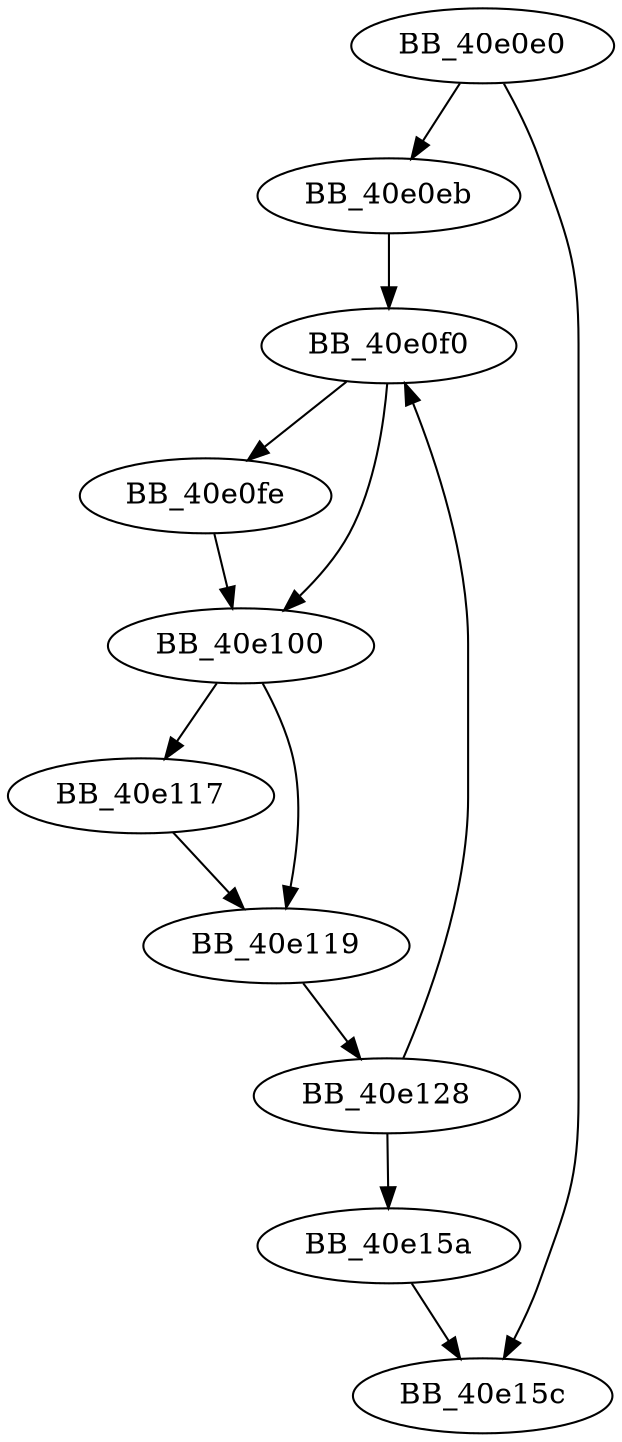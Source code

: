 DiGraph sub_40E0E0{
BB_40e0e0->BB_40e0eb
BB_40e0e0->BB_40e15c
BB_40e0eb->BB_40e0f0
BB_40e0f0->BB_40e0fe
BB_40e0f0->BB_40e100
BB_40e0fe->BB_40e100
BB_40e100->BB_40e117
BB_40e100->BB_40e119
BB_40e117->BB_40e119
BB_40e119->BB_40e128
BB_40e128->BB_40e0f0
BB_40e128->BB_40e15a
BB_40e15a->BB_40e15c
}
